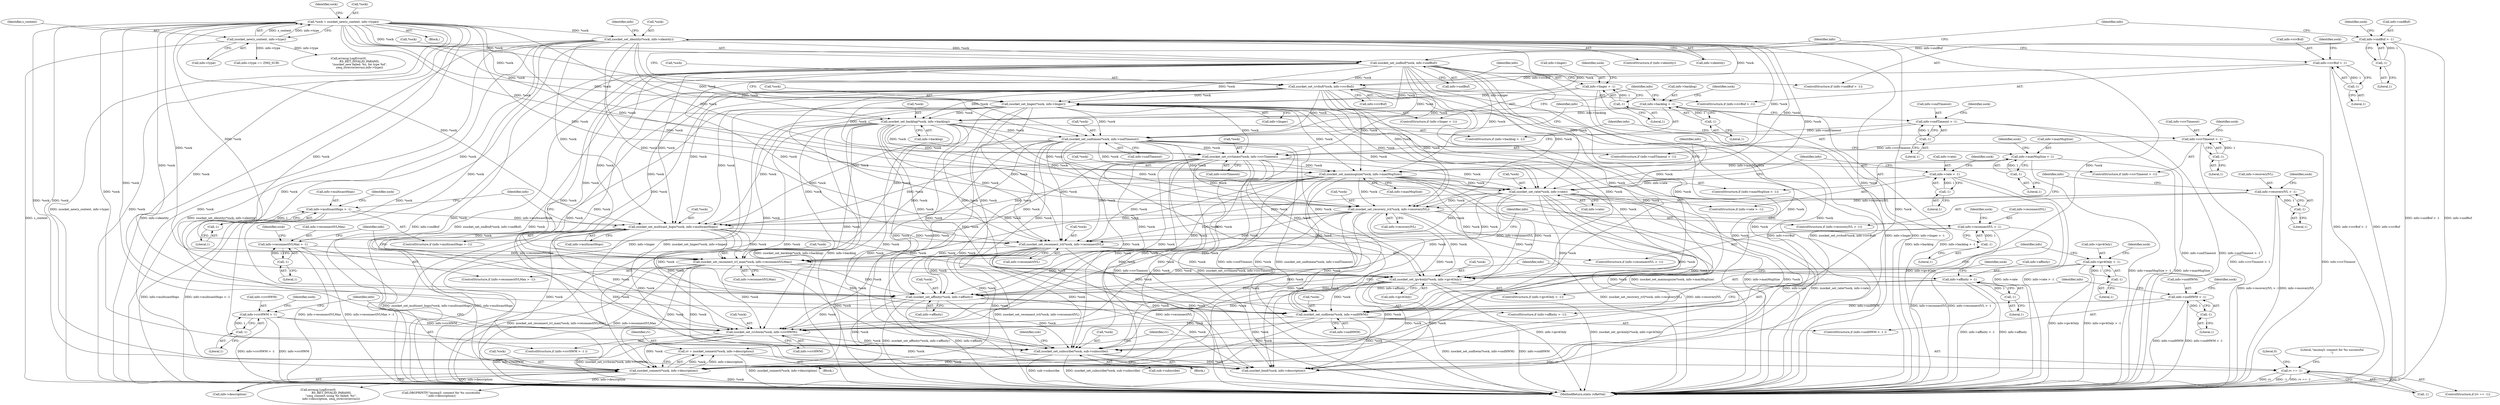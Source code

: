 digraph "0_rsyslog_062d0c671a29f7c6f7dff4a2f1f35df375bbb30b@API" {
"1000386" [label="(Call,rv = zsocket_connect(*sock, info->description))"];
"1000388" [label="(Call,zsocket_connect(*sock, info->description))"];
"1000163" [label="(Call,zsocket_set_rcvbuf(*sock, info->rcvBuf))"];
"1000150" [label="(Call,zsocket_set_sndbuf(*sock, info->sndBuf))"];
"1000137" [label="(Call,zsocket_set_identity(*sock, info->identity))"];
"1000110" [label="(Call,*sock = zsocket_new(s_context, info->type))"];
"1000113" [label="(Call,zsocket_new(s_context, info->type))"];
"1000144" [label="(Call,info->sndBuf > -1)"];
"1000148" [label="(Call,-1)"];
"1000157" [label="(Call,info->rcvBuf > -1)"];
"1000161" [label="(Call,-1)"];
"1000332" [label="(Call,zsocket_set_sndhwm(*sock, info->sndHWM))"];
"1000189" [label="(Call,zsocket_set_backlog(*sock, info->backlog))"];
"1000176" [label="(Call,zsocket_set_linger(*sock, info->linger))"];
"1000170" [label="(Call,info->linger > -1)"];
"1000174" [label="(Call,-1)"];
"1000183" [label="(Call,info->backlog > -1)"];
"1000187" [label="(Call,-1)"];
"1000215" [label="(Call,zsocket_set_rcvtimeo(*sock, info->rcvTimeout))"];
"1000202" [label="(Call,zsocket_set_sndtimeo(*sock, info->sndTimeout))"];
"1000196" [label="(Call,info->sndTimeout > -1)"];
"1000200" [label="(Call,-1)"];
"1000209" [label="(Call,info->rcvTimeout > -1)"];
"1000213" [label="(Call,-1)"];
"1000254" [label="(Call,zsocket_set_recovery_ivl(*sock, info->recoveryIVL))"];
"1000228" [label="(Call,zsocket_set_maxmsgsize(*sock, info->maxMsgSize))"];
"1000222" [label="(Call,info->maxMsgSize > -1)"];
"1000226" [label="(Call,-1)"];
"1000241" [label="(Call,zsocket_set_rate(*sock, info->rate))"];
"1000235" [label="(Call,info->rate > -1)"];
"1000239" [label="(Call,-1)"];
"1000248" [label="(Call,info->recoveryIVL > -1)"];
"1000252" [label="(Call,-1)"];
"1000306" [label="(Call,zsocket_set_ipv4only(*sock, info->ipv4Only))"];
"1000280" [label="(Call,zsocket_set_reconnect_ivl(*sock, info->reconnectIVL))"];
"1000267" [label="(Call,zsocket_set_multicast_hops(*sock, info->multicastHops))"];
"1000261" [label="(Call,info->multicastHops > -1)"];
"1000265" [label="(Call,-1)"];
"1000274" [label="(Call,info->reconnectIVL > -1)"];
"1000278" [label="(Call,-1)"];
"1000293" [label="(Call,zsocket_set_reconnect_ivl_max(*sock, info->reconnectIVLMax))"];
"1000287" [label="(Call,info->reconnectIVLMax > -1)"];
"1000291" [label="(Call,-1)"];
"1000300" [label="(Call,info->ipv4Only > -1)"];
"1000304" [label="(Call,-1)"];
"1000319" [label="(Call,zsocket_set_affinity(*sock, info->affinity))"];
"1000313" [label="(Call,info->affinity > -1)"];
"1000317" [label="(Call,-1)"];
"1000326" [label="(Call,info->sndHWM > -1)"];
"1000330" [label="(Call,-1)"];
"1000373" [label="(Call,zsocket_set_subscribe(*sock, sub->subscribe))"];
"1000345" [label="(Call,zsocket_set_rcvhwm(*sock, info->rcvHWM))"];
"1000339" [label="(Call,info->rcvHWM > -1)"];
"1000343" [label="(Call,-1)"];
"1000395" [label="(Call,rv == -1)"];
"1000204" [label="(Identifier,sock)"];
"1000335" [label="(Call,info->sndHWM)"];
"1000161" [label="(Call,-1)"];
"1000170" [label="(Call,info->linger > -1)"];
"1000191" [label="(Identifier,sock)"];
"1000257" [label="(Call,info->recoveryIVL)"];
"1000296" [label="(Call,info->reconnectIVLMax)"];
"1000149" [label="(Literal,1)"];
"1000217" [label="(Identifier,sock)"];
"1000343" [label="(Call,-1)"];
"1000153" [label="(Call,info->sndBuf)"];
"1000397" [label="(Call,-1)"];
"1000255" [label="(Call,*sock)"];
"1000198" [label="(Identifier,info)"];
"1000176" [label="(Call,zsocket_set_linger(*sock, info->linger))"];
"1000146" [label="(Identifier,info)"];
"1000304" [label="(Call,-1)"];
"1000150" [label="(Call,zsocket_set_sndbuf(*sock, info->sndBuf))"];
"1000144" [label="(Call,info->sndBuf > -1)"];
"1000228" [label="(Call,zsocket_set_maxmsgsize(*sock, info->maxMsgSize))"];
"1000145" [label="(Call,info->sndBuf)"];
"1000347" [label="(Identifier,sock)"];
"1000261" [label="(Call,info->multicastHops > -1)"];
"1000265" [label="(Call,-1)"];
"1000248" [label="(Call,info->recoveryIVL > -1)"];
"1000373" [label="(Call,zsocket_set_subscribe(*sock, sub->subscribe))"];
"1000190" [label="(Call,*sock)"];
"1000387" [label="(Identifier,rv)"];
"1000151" [label="(Call,*sock)"];
"1000319" [label="(Call,zsocket_set_affinity(*sock, info->affinity))"];
"1000340" [label="(Call,info->rcvHWM)"];
"1000263" [label="(Identifier,info)"];
"1000299" [label="(ControlStructure,if (info->ipv4Only > -1))"];
"1000420" [label="(Call,zsocket_bind(*sock, info->description))"];
"1000256" [label="(Identifier,sock)"];
"1000237" [label="(Identifier,info)"];
"1000385" [label="(Block,)"];
"1000278" [label="(Call,-1)"];
"1000266" [label="(Literal,1)"];
"1000313" [label="(Call,info->affinity > -1)"];
"1000133" [label="(ControlStructure,if (info->identity))"];
"1000213" [label="(Call,-1)"];
"1000137" [label="(Call,zsocket_set_identity(*sock, info->identity))"];
"1000388" [label="(Call,zsocket_connect(*sock, info->description))"];
"1000227" [label="(Literal,1)"];
"1000165" [label="(Identifier,sock)"];
"1000159" [label="(Identifier,info)"];
"1000239" [label="(Call,-1)"];
"1000183" [label="(Call,info->backlog > -1)"];
"1000244" [label="(Call,info->rate)"];
"1000400" [label="(Call,errmsg.LogError(0,\n                             RS_RET_INVALID_PARAMS,\n                            \"zmq_connect using %s failed: %s\",\n                            info->description, zmq_strerror(errno)))"];
"1000270" [label="(Call,info->multicastHops)"];
"1000202" [label="(Call,zsocket_set_sndtimeo(*sock, info->sndTimeout))"];
"1000315" [label="(Identifier,info)"];
"1000291" [label="(Call,-1)"];
"1000328" [label="(Identifier,info)"];
"1000354" [label="(Identifier,info)"];
"1000216" [label="(Call,*sock)"];
"1000289" [label="(Identifier,info)"];
"1000376" [label="(Call,sub->subscribe)"];
"1000156" [label="(ControlStructure,if (info->rcvBuf > -1))"];
"1000177" [label="(Call,*sock)"];
"1000314" [label="(Call,info->affinity)"];
"1000306" [label="(Call,zsocket_set_ipv4only(*sock, info->ipv4Only))"];
"1000293" [label="(Call,zsocket_set_reconnect_ivl_max(*sock, info->reconnectIVLMax))"];
"1000224" [label="(Identifier,info)"];
"1000334" [label="(Identifier,sock)"];
"1000267" [label="(Call,zsocket_set_multicast_hops(*sock, info->multicastHops))"];
"1000346" [label="(Call,*sock)"];
"1000395" [label="(Call,rv == -1)"];
"1000188" [label="(Literal,1)"];
"1000345" [label="(Call,zsocket_set_rcvhwm(*sock, info->rcvHWM))"];
"1000333" [label="(Call,*sock)"];
"1000295" [label="(Identifier,sock)"];
"1000192" [label="(Call,info->backlog)"];
"1000396" [label="(Identifier,rv)"];
"1000226" [label="(Call,-1)"];
"1000185" [label="(Identifier,info)"];
"1000120" [label="(Identifier,sock)"];
"1000325" [label="(ControlStructure,if (info->sndHWM > -1 ))"];
"1000242" [label="(Call,*sock)"];
"1000320" [label="(Call,*sock)"];
"1000332" [label="(Call,zsocket_set_sndhwm(*sock, info->sndHWM))"];
"1000283" [label="(Call,info->reconnectIVL)"];
"1000352" [label="(Call,info->type == ZMQ_SUB)"];
"1000338" [label="(ControlStructure,if (info->rcvHWM > -1 ))"];
"1000208" [label="(ControlStructure,if (info->rcvTimeout > -1))"];
"1000331" [label="(Literal,1)"];
"1000171" [label="(Call,info->linger)"];
"1000215" [label="(Call,zsocket_set_rcvtimeo(*sock, info->rcvTimeout))"];
"1000230" [label="(Identifier,sock)"];
"1000243" [label="(Identifier,sock)"];
"1000305" [label="(Literal,1)"];
"1000175" [label="(Literal,1)"];
"1000166" [label="(Call,info->rcvBuf)"];
"1000247" [label="(ControlStructure,if (info->recoveryIVL > -1))"];
"1000249" [label="(Call,info->recoveryIVL)"];
"1000327" [label="(Call,info->sndHWM)"];
"1000174" [label="(Call,-1)"];
"1000196" [label="(Call,info->sndTimeout > -1)"];
"1000302" [label="(Identifier,info)"];
"1000195" [label="(ControlStructure,if (info->sndTimeout > -1))"];
"1000253" [label="(Literal,1)"];
"1000234" [label="(ControlStructure,if (info->rate > -1))"];
"1000182" [label="(ControlStructure,if (info->backlog > -1))"];
"1000223" [label="(Call,info->maxMsgSize)"];
"1000218" [label="(Call,info->rcvTimeout)"];
"1000412" [label="(Literal,\"imzmq3: connect for %s successful\n\")"];
"1000122" [label="(Call,errmsg.LogError(0,\n                        RS_RET_INVALID_PARAMS,\n                        \"zsocket_new failed: %s, for type %d\",\n                        zmq_strerror(errno),info->type))"];
"1000339" [label="(Call,info->rcvHWM > -1)"];
"1000279" [label="(Literal,1)"];
"1000179" [label="(Call,info->linger)"];
"1000250" [label="(Identifier,info)"];
"1000189" [label="(Call,zsocket_set_backlog(*sock, info->backlog))"];
"1000214" [label="(Literal,1)"];
"1000280" [label="(Call,zsocket_set_reconnect_ivl(*sock, info->reconnectIVL))"];
"1000312" [label="(ControlStructure,if (info->affinity > -1))"];
"1000241" [label="(Call,zsocket_set_rate(*sock, info->rate))"];
"1000205" [label="(Call,info->sndTimeout)"];
"1000221" [label="(ControlStructure,if (info->maxMsgSize > -1))"];
"1000240" [label="(Literal,1)"];
"1000330" [label="(Call,-1)"];
"1000281" [label="(Call,*sock)"];
"1000401" [label="(Literal,0)"];
"1000110" [label="(Call,*sock = zsocket_new(s_context, info->type))"];
"1000187" [label="(Call,-1)"];
"1000260" [label="(ControlStructure,if (info->multicastHops > -1))"];
"1000148" [label="(Call,-1)"];
"1000162" [label="(Literal,1)"];
"1000184" [label="(Call,info->backlog)"];
"1000113" [label="(Call,zsocket_new(s_context, info->type))"];
"1000211" [label="(Identifier,info)"];
"1000231" [label="(Call,info->maxMsgSize)"];
"1000309" [label="(Call,info->ipv4Only)"];
"1000288" [label="(Call,info->reconnectIVLMax)"];
"1000169" [label="(ControlStructure,if (info->linger > -1))"];
"1000318" [label="(Literal,1)"];
"1000374" [label="(Call,*sock)"];
"1000368" [label="(Identifier,sub)"];
"1000341" [label="(Identifier,info)"];
"1000307" [label="(Call,*sock)"];
"1000301" [label="(Call,info->ipv4Only)"];
"1000450" [label="(MethodReturn,static rsRetVal)"];
"1000115" [label="(Call,info->type)"];
"1000143" [label="(ControlStructure,if (info->sndBuf > -1))"];
"1000321" [label="(Identifier,sock)"];
"1000391" [label="(Call,info->description)"];
"1000282" [label="(Identifier,sock)"];
"1000294" [label="(Call,*sock)"];
"1000268" [label="(Call,*sock)"];
"1000322" [label="(Call,info->affinity)"];
"1000235" [label="(Call,info->rate > -1)"];
"1000274" [label="(Call,info->reconnectIVL > -1)"];
"1000107" [label="(Block,)"];
"1000197" [label="(Call,info->sndTimeout)"];
"1000164" [label="(Call,*sock)"];
"1000138" [label="(Call,*sock)"];
"1000348" [label="(Call,info->rcvHWM)"];
"1000210" [label="(Call,info->rcvTimeout)"];
"1000275" [label="(Call,info->reconnectIVL)"];
"1000229" [label="(Call,*sock)"];
"1000273" [label="(ControlStructure,if (info->reconnectIVL > -1))"];
"1000254" [label="(Call,zsocket_set_recovery_ivl(*sock, info->recoveryIVL))"];
"1000203" [label="(Call,*sock)"];
"1000262" [label="(Call,info->multicastHops)"];
"1000286" [label="(ControlStructure,if (info->reconnectIVLMax > -1))"];
"1000163" [label="(Call,zsocket_set_rcvbuf(*sock, info->rcvBuf))"];
"1000201" [label="(Literal,1)"];
"1000394" [label="(ControlStructure,if (rv == -1))"];
"1000236" [label="(Call,info->rate)"];
"1000157" [label="(Call,info->rcvBuf > -1)"];
"1000372" [label="(Block,)"];
"1000300" [label="(Call,info->ipv4Only > -1)"];
"1000269" [label="(Identifier,sock)"];
"1000114" [label="(Identifier,s_context)"];
"1000287" [label="(Call,info->reconnectIVLMax > -1)"];
"1000158" [label="(Call,info->rcvBuf)"];
"1000200" [label="(Call,-1)"];
"1000152" [label="(Identifier,sock)"];
"1000317" [label="(Call,-1)"];
"1000209" [label="(Call,info->rcvTimeout > -1)"];
"1000292" [label="(Literal,1)"];
"1000389" [label="(Call,*sock)"];
"1000308" [label="(Identifier,sock)"];
"1000344" [label="(Literal,1)"];
"1000411" [label="(Call,DBGPRINTF(\"imzmq3: connect for %s successful\n\",info->description))"];
"1000386" [label="(Call,rv = zsocket_connect(*sock, info->description))"];
"1000178" [label="(Identifier,sock)"];
"1000252" [label="(Call,-1)"];
"1000140" [label="(Call,info->identity)"];
"1000276" [label="(Identifier,info)"];
"1000111" [label="(Call,*sock)"];
"1000172" [label="(Identifier,info)"];
"1000222" [label="(Call,info->maxMsgSize > -1)"];
"1000326" [label="(Call,info->sndHWM > -1)"];
"1000386" -> "1000385"  [label="AST: "];
"1000386" -> "1000388"  [label="CFG: "];
"1000387" -> "1000386"  [label="AST: "];
"1000388" -> "1000386"  [label="AST: "];
"1000396" -> "1000386"  [label="CFG: "];
"1000386" -> "1000450"  [label="DDG: zsocket_connect(*sock, info->description)"];
"1000388" -> "1000386"  [label="DDG: *sock"];
"1000388" -> "1000386"  [label="DDG: info->description"];
"1000386" -> "1000395"  [label="DDG: rv"];
"1000388" -> "1000391"  [label="CFG: "];
"1000389" -> "1000388"  [label="AST: "];
"1000391" -> "1000388"  [label="AST: "];
"1000388" -> "1000450"  [label="DDG: *sock"];
"1000163" -> "1000388"  [label="DDG: *sock"];
"1000332" -> "1000388"  [label="DDG: *sock"];
"1000189" -> "1000388"  [label="DDG: *sock"];
"1000215" -> "1000388"  [label="DDG: *sock"];
"1000254" -> "1000388"  [label="DDG: *sock"];
"1000306" -> "1000388"  [label="DDG: *sock"];
"1000202" -> "1000388"  [label="DDG: *sock"];
"1000280" -> "1000388"  [label="DDG: *sock"];
"1000241" -> "1000388"  [label="DDG: *sock"];
"1000176" -> "1000388"  [label="DDG: *sock"];
"1000319" -> "1000388"  [label="DDG: *sock"];
"1000373" -> "1000388"  [label="DDG: *sock"];
"1000110" -> "1000388"  [label="DDG: *sock"];
"1000293" -> "1000388"  [label="DDG: *sock"];
"1000150" -> "1000388"  [label="DDG: *sock"];
"1000267" -> "1000388"  [label="DDG: *sock"];
"1000228" -> "1000388"  [label="DDG: *sock"];
"1000345" -> "1000388"  [label="DDG: *sock"];
"1000137" -> "1000388"  [label="DDG: *sock"];
"1000388" -> "1000400"  [label="DDG: info->description"];
"1000388" -> "1000411"  [label="DDG: info->description"];
"1000163" -> "1000156"  [label="AST: "];
"1000163" -> "1000166"  [label="CFG: "];
"1000164" -> "1000163"  [label="AST: "];
"1000166" -> "1000163"  [label="AST: "];
"1000172" -> "1000163"  [label="CFG: "];
"1000163" -> "1000450"  [label="DDG: info->rcvBuf"];
"1000163" -> "1000450"  [label="DDG: zsocket_set_rcvbuf(*sock, info->rcvBuf)"];
"1000150" -> "1000163"  [label="DDG: *sock"];
"1000137" -> "1000163"  [label="DDG: *sock"];
"1000110" -> "1000163"  [label="DDG: *sock"];
"1000157" -> "1000163"  [label="DDG: info->rcvBuf"];
"1000163" -> "1000176"  [label="DDG: *sock"];
"1000163" -> "1000189"  [label="DDG: *sock"];
"1000163" -> "1000202"  [label="DDG: *sock"];
"1000163" -> "1000215"  [label="DDG: *sock"];
"1000163" -> "1000228"  [label="DDG: *sock"];
"1000163" -> "1000241"  [label="DDG: *sock"];
"1000163" -> "1000254"  [label="DDG: *sock"];
"1000163" -> "1000267"  [label="DDG: *sock"];
"1000163" -> "1000280"  [label="DDG: *sock"];
"1000163" -> "1000293"  [label="DDG: *sock"];
"1000163" -> "1000306"  [label="DDG: *sock"];
"1000163" -> "1000319"  [label="DDG: *sock"];
"1000163" -> "1000332"  [label="DDG: *sock"];
"1000163" -> "1000345"  [label="DDG: *sock"];
"1000163" -> "1000373"  [label="DDG: *sock"];
"1000163" -> "1000420"  [label="DDG: *sock"];
"1000150" -> "1000143"  [label="AST: "];
"1000150" -> "1000153"  [label="CFG: "];
"1000151" -> "1000150"  [label="AST: "];
"1000153" -> "1000150"  [label="AST: "];
"1000159" -> "1000150"  [label="CFG: "];
"1000150" -> "1000450"  [label="DDG: info->sndBuf"];
"1000150" -> "1000450"  [label="DDG: zsocket_set_sndbuf(*sock, info->sndBuf)"];
"1000137" -> "1000150"  [label="DDG: *sock"];
"1000110" -> "1000150"  [label="DDG: *sock"];
"1000144" -> "1000150"  [label="DDG: info->sndBuf"];
"1000150" -> "1000176"  [label="DDG: *sock"];
"1000150" -> "1000189"  [label="DDG: *sock"];
"1000150" -> "1000202"  [label="DDG: *sock"];
"1000150" -> "1000215"  [label="DDG: *sock"];
"1000150" -> "1000228"  [label="DDG: *sock"];
"1000150" -> "1000241"  [label="DDG: *sock"];
"1000150" -> "1000254"  [label="DDG: *sock"];
"1000150" -> "1000267"  [label="DDG: *sock"];
"1000150" -> "1000280"  [label="DDG: *sock"];
"1000150" -> "1000293"  [label="DDG: *sock"];
"1000150" -> "1000306"  [label="DDG: *sock"];
"1000150" -> "1000319"  [label="DDG: *sock"];
"1000150" -> "1000332"  [label="DDG: *sock"];
"1000150" -> "1000345"  [label="DDG: *sock"];
"1000150" -> "1000373"  [label="DDG: *sock"];
"1000150" -> "1000420"  [label="DDG: *sock"];
"1000137" -> "1000133"  [label="AST: "];
"1000137" -> "1000140"  [label="CFG: "];
"1000138" -> "1000137"  [label="AST: "];
"1000140" -> "1000137"  [label="AST: "];
"1000146" -> "1000137"  [label="CFG: "];
"1000137" -> "1000450"  [label="DDG: info->identity"];
"1000137" -> "1000450"  [label="DDG: zsocket_set_identity(*sock, info->identity)"];
"1000110" -> "1000137"  [label="DDG: *sock"];
"1000137" -> "1000176"  [label="DDG: *sock"];
"1000137" -> "1000189"  [label="DDG: *sock"];
"1000137" -> "1000202"  [label="DDG: *sock"];
"1000137" -> "1000215"  [label="DDG: *sock"];
"1000137" -> "1000228"  [label="DDG: *sock"];
"1000137" -> "1000241"  [label="DDG: *sock"];
"1000137" -> "1000254"  [label="DDG: *sock"];
"1000137" -> "1000267"  [label="DDG: *sock"];
"1000137" -> "1000280"  [label="DDG: *sock"];
"1000137" -> "1000293"  [label="DDG: *sock"];
"1000137" -> "1000306"  [label="DDG: *sock"];
"1000137" -> "1000319"  [label="DDG: *sock"];
"1000137" -> "1000332"  [label="DDG: *sock"];
"1000137" -> "1000345"  [label="DDG: *sock"];
"1000137" -> "1000373"  [label="DDG: *sock"];
"1000137" -> "1000420"  [label="DDG: *sock"];
"1000110" -> "1000107"  [label="AST: "];
"1000110" -> "1000113"  [label="CFG: "];
"1000111" -> "1000110"  [label="AST: "];
"1000113" -> "1000110"  [label="AST: "];
"1000120" -> "1000110"  [label="CFG: "];
"1000110" -> "1000450"  [label="DDG: zsocket_new(s_context, info->type)"];
"1000110" -> "1000450"  [label="DDG: *sock"];
"1000113" -> "1000110"  [label="DDG: s_context"];
"1000113" -> "1000110"  [label="DDG: info->type"];
"1000110" -> "1000176"  [label="DDG: *sock"];
"1000110" -> "1000189"  [label="DDG: *sock"];
"1000110" -> "1000202"  [label="DDG: *sock"];
"1000110" -> "1000215"  [label="DDG: *sock"];
"1000110" -> "1000228"  [label="DDG: *sock"];
"1000110" -> "1000241"  [label="DDG: *sock"];
"1000110" -> "1000254"  [label="DDG: *sock"];
"1000110" -> "1000267"  [label="DDG: *sock"];
"1000110" -> "1000280"  [label="DDG: *sock"];
"1000110" -> "1000293"  [label="DDG: *sock"];
"1000110" -> "1000306"  [label="DDG: *sock"];
"1000110" -> "1000319"  [label="DDG: *sock"];
"1000110" -> "1000332"  [label="DDG: *sock"];
"1000110" -> "1000345"  [label="DDG: *sock"];
"1000110" -> "1000373"  [label="DDG: *sock"];
"1000110" -> "1000420"  [label="DDG: *sock"];
"1000113" -> "1000115"  [label="CFG: "];
"1000114" -> "1000113"  [label="AST: "];
"1000115" -> "1000113"  [label="AST: "];
"1000113" -> "1000450"  [label="DDG: s_context"];
"1000113" -> "1000122"  [label="DDG: info->type"];
"1000113" -> "1000352"  [label="DDG: info->type"];
"1000144" -> "1000143"  [label="AST: "];
"1000144" -> "1000148"  [label="CFG: "];
"1000145" -> "1000144"  [label="AST: "];
"1000148" -> "1000144"  [label="AST: "];
"1000152" -> "1000144"  [label="CFG: "];
"1000159" -> "1000144"  [label="CFG: "];
"1000144" -> "1000450"  [label="DDG: info->sndBuf > -1"];
"1000144" -> "1000450"  [label="DDG: info->sndBuf"];
"1000148" -> "1000144"  [label="DDG: 1"];
"1000148" -> "1000149"  [label="CFG: "];
"1000149" -> "1000148"  [label="AST: "];
"1000157" -> "1000156"  [label="AST: "];
"1000157" -> "1000161"  [label="CFG: "];
"1000158" -> "1000157"  [label="AST: "];
"1000161" -> "1000157"  [label="AST: "];
"1000165" -> "1000157"  [label="CFG: "];
"1000172" -> "1000157"  [label="CFG: "];
"1000157" -> "1000450"  [label="DDG: info->rcvBuf > -1"];
"1000157" -> "1000450"  [label="DDG: info->rcvBuf"];
"1000161" -> "1000157"  [label="DDG: 1"];
"1000161" -> "1000162"  [label="CFG: "];
"1000162" -> "1000161"  [label="AST: "];
"1000332" -> "1000325"  [label="AST: "];
"1000332" -> "1000335"  [label="CFG: "];
"1000333" -> "1000332"  [label="AST: "];
"1000335" -> "1000332"  [label="AST: "];
"1000341" -> "1000332"  [label="CFG: "];
"1000332" -> "1000450"  [label="DDG: zsocket_set_sndhwm(*sock, info->sndHWM)"];
"1000332" -> "1000450"  [label="DDG: info->sndHWM"];
"1000189" -> "1000332"  [label="DDG: *sock"];
"1000215" -> "1000332"  [label="DDG: *sock"];
"1000254" -> "1000332"  [label="DDG: *sock"];
"1000306" -> "1000332"  [label="DDG: *sock"];
"1000202" -> "1000332"  [label="DDG: *sock"];
"1000280" -> "1000332"  [label="DDG: *sock"];
"1000241" -> "1000332"  [label="DDG: *sock"];
"1000176" -> "1000332"  [label="DDG: *sock"];
"1000319" -> "1000332"  [label="DDG: *sock"];
"1000293" -> "1000332"  [label="DDG: *sock"];
"1000267" -> "1000332"  [label="DDG: *sock"];
"1000228" -> "1000332"  [label="DDG: *sock"];
"1000326" -> "1000332"  [label="DDG: info->sndHWM"];
"1000332" -> "1000345"  [label="DDG: *sock"];
"1000332" -> "1000373"  [label="DDG: *sock"];
"1000332" -> "1000420"  [label="DDG: *sock"];
"1000189" -> "1000182"  [label="AST: "];
"1000189" -> "1000192"  [label="CFG: "];
"1000190" -> "1000189"  [label="AST: "];
"1000192" -> "1000189"  [label="AST: "];
"1000198" -> "1000189"  [label="CFG: "];
"1000189" -> "1000450"  [label="DDG: zsocket_set_backlog(*sock, info->backlog)"];
"1000189" -> "1000450"  [label="DDG: info->backlog"];
"1000176" -> "1000189"  [label="DDG: *sock"];
"1000183" -> "1000189"  [label="DDG: info->backlog"];
"1000189" -> "1000202"  [label="DDG: *sock"];
"1000189" -> "1000215"  [label="DDG: *sock"];
"1000189" -> "1000228"  [label="DDG: *sock"];
"1000189" -> "1000241"  [label="DDG: *sock"];
"1000189" -> "1000254"  [label="DDG: *sock"];
"1000189" -> "1000267"  [label="DDG: *sock"];
"1000189" -> "1000280"  [label="DDG: *sock"];
"1000189" -> "1000293"  [label="DDG: *sock"];
"1000189" -> "1000306"  [label="DDG: *sock"];
"1000189" -> "1000319"  [label="DDG: *sock"];
"1000189" -> "1000345"  [label="DDG: *sock"];
"1000189" -> "1000373"  [label="DDG: *sock"];
"1000189" -> "1000420"  [label="DDG: *sock"];
"1000176" -> "1000169"  [label="AST: "];
"1000176" -> "1000179"  [label="CFG: "];
"1000177" -> "1000176"  [label="AST: "];
"1000179" -> "1000176"  [label="AST: "];
"1000185" -> "1000176"  [label="CFG: "];
"1000176" -> "1000450"  [label="DDG: info->linger"];
"1000176" -> "1000450"  [label="DDG: zsocket_set_linger(*sock, info->linger)"];
"1000170" -> "1000176"  [label="DDG: info->linger"];
"1000176" -> "1000202"  [label="DDG: *sock"];
"1000176" -> "1000215"  [label="DDG: *sock"];
"1000176" -> "1000228"  [label="DDG: *sock"];
"1000176" -> "1000241"  [label="DDG: *sock"];
"1000176" -> "1000254"  [label="DDG: *sock"];
"1000176" -> "1000267"  [label="DDG: *sock"];
"1000176" -> "1000280"  [label="DDG: *sock"];
"1000176" -> "1000293"  [label="DDG: *sock"];
"1000176" -> "1000306"  [label="DDG: *sock"];
"1000176" -> "1000319"  [label="DDG: *sock"];
"1000176" -> "1000345"  [label="DDG: *sock"];
"1000176" -> "1000373"  [label="DDG: *sock"];
"1000176" -> "1000420"  [label="DDG: *sock"];
"1000170" -> "1000169"  [label="AST: "];
"1000170" -> "1000174"  [label="CFG: "];
"1000171" -> "1000170"  [label="AST: "];
"1000174" -> "1000170"  [label="AST: "];
"1000178" -> "1000170"  [label="CFG: "];
"1000185" -> "1000170"  [label="CFG: "];
"1000170" -> "1000450"  [label="DDG: info->linger"];
"1000170" -> "1000450"  [label="DDG: info->linger > -1"];
"1000174" -> "1000170"  [label="DDG: 1"];
"1000174" -> "1000175"  [label="CFG: "];
"1000175" -> "1000174"  [label="AST: "];
"1000183" -> "1000182"  [label="AST: "];
"1000183" -> "1000187"  [label="CFG: "];
"1000184" -> "1000183"  [label="AST: "];
"1000187" -> "1000183"  [label="AST: "];
"1000191" -> "1000183"  [label="CFG: "];
"1000198" -> "1000183"  [label="CFG: "];
"1000183" -> "1000450"  [label="DDG: info->backlog"];
"1000183" -> "1000450"  [label="DDG: info->backlog > -1"];
"1000187" -> "1000183"  [label="DDG: 1"];
"1000187" -> "1000188"  [label="CFG: "];
"1000188" -> "1000187"  [label="AST: "];
"1000215" -> "1000208"  [label="AST: "];
"1000215" -> "1000218"  [label="CFG: "];
"1000216" -> "1000215"  [label="AST: "];
"1000218" -> "1000215"  [label="AST: "];
"1000224" -> "1000215"  [label="CFG: "];
"1000215" -> "1000450"  [label="DDG: info->rcvTimeout"];
"1000215" -> "1000450"  [label="DDG: zsocket_set_rcvtimeo(*sock, info->rcvTimeout)"];
"1000202" -> "1000215"  [label="DDG: *sock"];
"1000209" -> "1000215"  [label="DDG: info->rcvTimeout"];
"1000215" -> "1000228"  [label="DDG: *sock"];
"1000215" -> "1000241"  [label="DDG: *sock"];
"1000215" -> "1000254"  [label="DDG: *sock"];
"1000215" -> "1000267"  [label="DDG: *sock"];
"1000215" -> "1000280"  [label="DDG: *sock"];
"1000215" -> "1000293"  [label="DDG: *sock"];
"1000215" -> "1000306"  [label="DDG: *sock"];
"1000215" -> "1000319"  [label="DDG: *sock"];
"1000215" -> "1000345"  [label="DDG: *sock"];
"1000215" -> "1000373"  [label="DDG: *sock"];
"1000215" -> "1000420"  [label="DDG: *sock"];
"1000202" -> "1000195"  [label="AST: "];
"1000202" -> "1000205"  [label="CFG: "];
"1000203" -> "1000202"  [label="AST: "];
"1000205" -> "1000202"  [label="AST: "];
"1000211" -> "1000202"  [label="CFG: "];
"1000202" -> "1000450"  [label="DDG: info->sndTimeout"];
"1000202" -> "1000450"  [label="DDG: zsocket_set_sndtimeo(*sock, info->sndTimeout)"];
"1000196" -> "1000202"  [label="DDG: info->sndTimeout"];
"1000202" -> "1000228"  [label="DDG: *sock"];
"1000202" -> "1000241"  [label="DDG: *sock"];
"1000202" -> "1000254"  [label="DDG: *sock"];
"1000202" -> "1000267"  [label="DDG: *sock"];
"1000202" -> "1000280"  [label="DDG: *sock"];
"1000202" -> "1000293"  [label="DDG: *sock"];
"1000202" -> "1000306"  [label="DDG: *sock"];
"1000202" -> "1000319"  [label="DDG: *sock"];
"1000202" -> "1000345"  [label="DDG: *sock"];
"1000202" -> "1000373"  [label="DDG: *sock"];
"1000202" -> "1000420"  [label="DDG: *sock"];
"1000196" -> "1000195"  [label="AST: "];
"1000196" -> "1000200"  [label="CFG: "];
"1000197" -> "1000196"  [label="AST: "];
"1000200" -> "1000196"  [label="AST: "];
"1000204" -> "1000196"  [label="CFG: "];
"1000211" -> "1000196"  [label="CFG: "];
"1000196" -> "1000450"  [label="DDG: info->sndTimeout"];
"1000196" -> "1000450"  [label="DDG: info->sndTimeout > -1"];
"1000200" -> "1000196"  [label="DDG: 1"];
"1000200" -> "1000201"  [label="CFG: "];
"1000201" -> "1000200"  [label="AST: "];
"1000209" -> "1000208"  [label="AST: "];
"1000209" -> "1000213"  [label="CFG: "];
"1000210" -> "1000209"  [label="AST: "];
"1000213" -> "1000209"  [label="AST: "];
"1000217" -> "1000209"  [label="CFG: "];
"1000224" -> "1000209"  [label="CFG: "];
"1000209" -> "1000450"  [label="DDG: info->rcvTimeout > -1"];
"1000209" -> "1000450"  [label="DDG: info->rcvTimeout"];
"1000213" -> "1000209"  [label="DDG: 1"];
"1000213" -> "1000214"  [label="CFG: "];
"1000214" -> "1000213"  [label="AST: "];
"1000254" -> "1000247"  [label="AST: "];
"1000254" -> "1000257"  [label="CFG: "];
"1000255" -> "1000254"  [label="AST: "];
"1000257" -> "1000254"  [label="AST: "];
"1000263" -> "1000254"  [label="CFG: "];
"1000254" -> "1000450"  [label="DDG: zsocket_set_recovery_ivl(*sock, info->recoveryIVL)"];
"1000254" -> "1000450"  [label="DDG: info->recoveryIVL"];
"1000228" -> "1000254"  [label="DDG: *sock"];
"1000241" -> "1000254"  [label="DDG: *sock"];
"1000248" -> "1000254"  [label="DDG: info->recoveryIVL"];
"1000254" -> "1000267"  [label="DDG: *sock"];
"1000254" -> "1000280"  [label="DDG: *sock"];
"1000254" -> "1000293"  [label="DDG: *sock"];
"1000254" -> "1000306"  [label="DDG: *sock"];
"1000254" -> "1000319"  [label="DDG: *sock"];
"1000254" -> "1000345"  [label="DDG: *sock"];
"1000254" -> "1000373"  [label="DDG: *sock"];
"1000254" -> "1000420"  [label="DDG: *sock"];
"1000228" -> "1000221"  [label="AST: "];
"1000228" -> "1000231"  [label="CFG: "];
"1000229" -> "1000228"  [label="AST: "];
"1000231" -> "1000228"  [label="AST: "];
"1000237" -> "1000228"  [label="CFG: "];
"1000228" -> "1000450"  [label="DDG: zsocket_set_maxmsgsize(*sock, info->maxMsgSize)"];
"1000228" -> "1000450"  [label="DDG: info->maxMsgSize"];
"1000222" -> "1000228"  [label="DDG: info->maxMsgSize"];
"1000228" -> "1000241"  [label="DDG: *sock"];
"1000228" -> "1000267"  [label="DDG: *sock"];
"1000228" -> "1000280"  [label="DDG: *sock"];
"1000228" -> "1000293"  [label="DDG: *sock"];
"1000228" -> "1000306"  [label="DDG: *sock"];
"1000228" -> "1000319"  [label="DDG: *sock"];
"1000228" -> "1000345"  [label="DDG: *sock"];
"1000228" -> "1000373"  [label="DDG: *sock"];
"1000228" -> "1000420"  [label="DDG: *sock"];
"1000222" -> "1000221"  [label="AST: "];
"1000222" -> "1000226"  [label="CFG: "];
"1000223" -> "1000222"  [label="AST: "];
"1000226" -> "1000222"  [label="AST: "];
"1000230" -> "1000222"  [label="CFG: "];
"1000237" -> "1000222"  [label="CFG: "];
"1000222" -> "1000450"  [label="DDG: info->maxMsgSize"];
"1000222" -> "1000450"  [label="DDG: info->maxMsgSize > -1"];
"1000226" -> "1000222"  [label="DDG: 1"];
"1000226" -> "1000227"  [label="CFG: "];
"1000227" -> "1000226"  [label="AST: "];
"1000241" -> "1000234"  [label="AST: "];
"1000241" -> "1000244"  [label="CFG: "];
"1000242" -> "1000241"  [label="AST: "];
"1000244" -> "1000241"  [label="AST: "];
"1000250" -> "1000241"  [label="CFG: "];
"1000241" -> "1000450"  [label="DDG: info->rate"];
"1000241" -> "1000450"  [label="DDG: zsocket_set_rate(*sock, info->rate)"];
"1000235" -> "1000241"  [label="DDG: info->rate"];
"1000241" -> "1000267"  [label="DDG: *sock"];
"1000241" -> "1000280"  [label="DDG: *sock"];
"1000241" -> "1000293"  [label="DDG: *sock"];
"1000241" -> "1000306"  [label="DDG: *sock"];
"1000241" -> "1000319"  [label="DDG: *sock"];
"1000241" -> "1000345"  [label="DDG: *sock"];
"1000241" -> "1000373"  [label="DDG: *sock"];
"1000241" -> "1000420"  [label="DDG: *sock"];
"1000235" -> "1000234"  [label="AST: "];
"1000235" -> "1000239"  [label="CFG: "];
"1000236" -> "1000235"  [label="AST: "];
"1000239" -> "1000235"  [label="AST: "];
"1000243" -> "1000235"  [label="CFG: "];
"1000250" -> "1000235"  [label="CFG: "];
"1000235" -> "1000450"  [label="DDG: info->rate"];
"1000235" -> "1000450"  [label="DDG: info->rate > -1"];
"1000239" -> "1000235"  [label="DDG: 1"];
"1000239" -> "1000240"  [label="CFG: "];
"1000240" -> "1000239"  [label="AST: "];
"1000248" -> "1000247"  [label="AST: "];
"1000248" -> "1000252"  [label="CFG: "];
"1000249" -> "1000248"  [label="AST: "];
"1000252" -> "1000248"  [label="AST: "];
"1000256" -> "1000248"  [label="CFG: "];
"1000263" -> "1000248"  [label="CFG: "];
"1000248" -> "1000450"  [label="DDG: info->recoveryIVL > -1"];
"1000248" -> "1000450"  [label="DDG: info->recoveryIVL"];
"1000252" -> "1000248"  [label="DDG: 1"];
"1000252" -> "1000253"  [label="CFG: "];
"1000253" -> "1000252"  [label="AST: "];
"1000306" -> "1000299"  [label="AST: "];
"1000306" -> "1000309"  [label="CFG: "];
"1000307" -> "1000306"  [label="AST: "];
"1000309" -> "1000306"  [label="AST: "];
"1000315" -> "1000306"  [label="CFG: "];
"1000306" -> "1000450"  [label="DDG: info->ipv4Only"];
"1000306" -> "1000450"  [label="DDG: zsocket_set_ipv4only(*sock, info->ipv4Only)"];
"1000280" -> "1000306"  [label="DDG: *sock"];
"1000293" -> "1000306"  [label="DDG: *sock"];
"1000267" -> "1000306"  [label="DDG: *sock"];
"1000300" -> "1000306"  [label="DDG: info->ipv4Only"];
"1000306" -> "1000319"  [label="DDG: *sock"];
"1000306" -> "1000345"  [label="DDG: *sock"];
"1000306" -> "1000373"  [label="DDG: *sock"];
"1000306" -> "1000420"  [label="DDG: *sock"];
"1000280" -> "1000273"  [label="AST: "];
"1000280" -> "1000283"  [label="CFG: "];
"1000281" -> "1000280"  [label="AST: "];
"1000283" -> "1000280"  [label="AST: "];
"1000289" -> "1000280"  [label="CFG: "];
"1000280" -> "1000450"  [label="DDG: zsocket_set_reconnect_ivl(*sock, info->reconnectIVL)"];
"1000280" -> "1000450"  [label="DDG: info->reconnectIVL"];
"1000267" -> "1000280"  [label="DDG: *sock"];
"1000274" -> "1000280"  [label="DDG: info->reconnectIVL"];
"1000280" -> "1000293"  [label="DDG: *sock"];
"1000280" -> "1000319"  [label="DDG: *sock"];
"1000280" -> "1000345"  [label="DDG: *sock"];
"1000280" -> "1000373"  [label="DDG: *sock"];
"1000280" -> "1000420"  [label="DDG: *sock"];
"1000267" -> "1000260"  [label="AST: "];
"1000267" -> "1000270"  [label="CFG: "];
"1000268" -> "1000267"  [label="AST: "];
"1000270" -> "1000267"  [label="AST: "];
"1000276" -> "1000267"  [label="CFG: "];
"1000267" -> "1000450"  [label="DDG: zsocket_set_multicast_hops(*sock, info->multicastHops)"];
"1000267" -> "1000450"  [label="DDG: info->multicastHops"];
"1000261" -> "1000267"  [label="DDG: info->multicastHops"];
"1000267" -> "1000293"  [label="DDG: *sock"];
"1000267" -> "1000319"  [label="DDG: *sock"];
"1000267" -> "1000345"  [label="DDG: *sock"];
"1000267" -> "1000373"  [label="DDG: *sock"];
"1000267" -> "1000420"  [label="DDG: *sock"];
"1000261" -> "1000260"  [label="AST: "];
"1000261" -> "1000265"  [label="CFG: "];
"1000262" -> "1000261"  [label="AST: "];
"1000265" -> "1000261"  [label="AST: "];
"1000269" -> "1000261"  [label="CFG: "];
"1000276" -> "1000261"  [label="CFG: "];
"1000261" -> "1000450"  [label="DDG: info->multicastHops"];
"1000261" -> "1000450"  [label="DDG: info->multicastHops > -1"];
"1000265" -> "1000261"  [label="DDG: 1"];
"1000265" -> "1000266"  [label="CFG: "];
"1000266" -> "1000265"  [label="AST: "];
"1000274" -> "1000273"  [label="AST: "];
"1000274" -> "1000278"  [label="CFG: "];
"1000275" -> "1000274"  [label="AST: "];
"1000278" -> "1000274"  [label="AST: "];
"1000282" -> "1000274"  [label="CFG: "];
"1000289" -> "1000274"  [label="CFG: "];
"1000274" -> "1000450"  [label="DDG: info->reconnectIVL"];
"1000274" -> "1000450"  [label="DDG: info->reconnectIVL > -1"];
"1000278" -> "1000274"  [label="DDG: 1"];
"1000278" -> "1000279"  [label="CFG: "];
"1000279" -> "1000278"  [label="AST: "];
"1000293" -> "1000286"  [label="AST: "];
"1000293" -> "1000296"  [label="CFG: "];
"1000294" -> "1000293"  [label="AST: "];
"1000296" -> "1000293"  [label="AST: "];
"1000302" -> "1000293"  [label="CFG: "];
"1000293" -> "1000450"  [label="DDG: zsocket_set_reconnect_ivl_max(*sock, info->reconnectIVLMax)"];
"1000293" -> "1000450"  [label="DDG: info->reconnectIVLMax"];
"1000287" -> "1000293"  [label="DDG: info->reconnectIVLMax"];
"1000293" -> "1000319"  [label="DDG: *sock"];
"1000293" -> "1000345"  [label="DDG: *sock"];
"1000293" -> "1000373"  [label="DDG: *sock"];
"1000293" -> "1000420"  [label="DDG: *sock"];
"1000287" -> "1000286"  [label="AST: "];
"1000287" -> "1000291"  [label="CFG: "];
"1000288" -> "1000287"  [label="AST: "];
"1000291" -> "1000287"  [label="AST: "];
"1000295" -> "1000287"  [label="CFG: "];
"1000302" -> "1000287"  [label="CFG: "];
"1000287" -> "1000450"  [label="DDG: info->reconnectIVLMax > -1"];
"1000287" -> "1000450"  [label="DDG: info->reconnectIVLMax"];
"1000291" -> "1000287"  [label="DDG: 1"];
"1000291" -> "1000292"  [label="CFG: "];
"1000292" -> "1000291"  [label="AST: "];
"1000300" -> "1000299"  [label="AST: "];
"1000300" -> "1000304"  [label="CFG: "];
"1000301" -> "1000300"  [label="AST: "];
"1000304" -> "1000300"  [label="AST: "];
"1000308" -> "1000300"  [label="CFG: "];
"1000315" -> "1000300"  [label="CFG: "];
"1000300" -> "1000450"  [label="DDG: info->ipv4Only"];
"1000300" -> "1000450"  [label="DDG: info->ipv4Only > -1"];
"1000304" -> "1000300"  [label="DDG: 1"];
"1000304" -> "1000305"  [label="CFG: "];
"1000305" -> "1000304"  [label="AST: "];
"1000319" -> "1000312"  [label="AST: "];
"1000319" -> "1000322"  [label="CFG: "];
"1000320" -> "1000319"  [label="AST: "];
"1000322" -> "1000319"  [label="AST: "];
"1000328" -> "1000319"  [label="CFG: "];
"1000319" -> "1000450"  [label="DDG: zsocket_set_affinity(*sock, info->affinity)"];
"1000319" -> "1000450"  [label="DDG: info->affinity"];
"1000313" -> "1000319"  [label="DDG: info->affinity"];
"1000319" -> "1000345"  [label="DDG: *sock"];
"1000319" -> "1000373"  [label="DDG: *sock"];
"1000319" -> "1000420"  [label="DDG: *sock"];
"1000313" -> "1000312"  [label="AST: "];
"1000313" -> "1000317"  [label="CFG: "];
"1000314" -> "1000313"  [label="AST: "];
"1000317" -> "1000313"  [label="AST: "];
"1000321" -> "1000313"  [label="CFG: "];
"1000328" -> "1000313"  [label="CFG: "];
"1000313" -> "1000450"  [label="DDG: info->affinity > -1"];
"1000313" -> "1000450"  [label="DDG: info->affinity"];
"1000317" -> "1000313"  [label="DDG: 1"];
"1000317" -> "1000318"  [label="CFG: "];
"1000318" -> "1000317"  [label="AST: "];
"1000326" -> "1000325"  [label="AST: "];
"1000326" -> "1000330"  [label="CFG: "];
"1000327" -> "1000326"  [label="AST: "];
"1000330" -> "1000326"  [label="AST: "];
"1000334" -> "1000326"  [label="CFG: "];
"1000341" -> "1000326"  [label="CFG: "];
"1000326" -> "1000450"  [label="DDG: info->sndHWM > -1"];
"1000326" -> "1000450"  [label="DDG: info->sndHWM"];
"1000330" -> "1000326"  [label="DDG: 1"];
"1000330" -> "1000331"  [label="CFG: "];
"1000331" -> "1000330"  [label="AST: "];
"1000373" -> "1000372"  [label="AST: "];
"1000373" -> "1000376"  [label="CFG: "];
"1000374" -> "1000373"  [label="AST: "];
"1000376" -> "1000373"  [label="AST: "];
"1000368" -> "1000373"  [label="CFG: "];
"1000373" -> "1000450"  [label="DDG: sub->subscribe"];
"1000373" -> "1000450"  [label="DDG: zsocket_set_subscribe(*sock, sub->subscribe)"];
"1000345" -> "1000373"  [label="DDG: *sock"];
"1000373" -> "1000420"  [label="DDG: *sock"];
"1000345" -> "1000338"  [label="AST: "];
"1000345" -> "1000348"  [label="CFG: "];
"1000346" -> "1000345"  [label="AST: "];
"1000348" -> "1000345"  [label="AST: "];
"1000354" -> "1000345"  [label="CFG: "];
"1000345" -> "1000450"  [label="DDG: info->rcvHWM"];
"1000345" -> "1000450"  [label="DDG: zsocket_set_rcvhwm(*sock, info->rcvHWM)"];
"1000339" -> "1000345"  [label="DDG: info->rcvHWM"];
"1000345" -> "1000420"  [label="DDG: *sock"];
"1000339" -> "1000338"  [label="AST: "];
"1000339" -> "1000343"  [label="CFG: "];
"1000340" -> "1000339"  [label="AST: "];
"1000343" -> "1000339"  [label="AST: "];
"1000347" -> "1000339"  [label="CFG: "];
"1000354" -> "1000339"  [label="CFG: "];
"1000339" -> "1000450"  [label="DDG: info->rcvHWM > -1"];
"1000339" -> "1000450"  [label="DDG: info->rcvHWM"];
"1000343" -> "1000339"  [label="DDG: 1"];
"1000343" -> "1000344"  [label="CFG: "];
"1000344" -> "1000343"  [label="AST: "];
"1000395" -> "1000394"  [label="AST: "];
"1000395" -> "1000397"  [label="CFG: "];
"1000396" -> "1000395"  [label="AST: "];
"1000397" -> "1000395"  [label="AST: "];
"1000401" -> "1000395"  [label="CFG: "];
"1000412" -> "1000395"  [label="CFG: "];
"1000395" -> "1000450"  [label="DDG: rv"];
"1000395" -> "1000450"  [label="DDG: -1"];
"1000395" -> "1000450"  [label="DDG: rv == -1"];
"1000397" -> "1000395"  [label="DDG: 1"];
}
